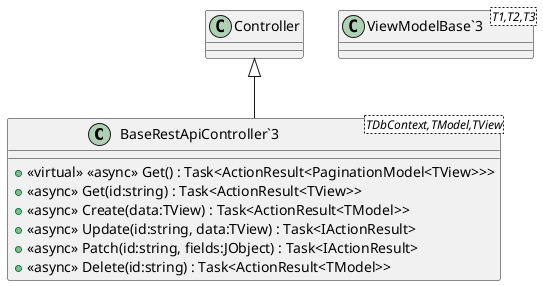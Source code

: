 @startuml
class "BaseRestApiController`3"<TDbContext,TModel,TView> {
    + <<virtual>> <<async>> Get() : Task<ActionResult<PaginationModel<TView>>>
    + <<async>> Get(id:string) : Task<ActionResult<TView>>
    + <<async>> Create(data:TView) : Task<ActionResult<TModel>>
    + <<async>> Update(id:string, data:TView) : Task<IActionResult>
    + <<async>> Patch(id:string, fields:JObject) : Task<IActionResult>
    + <<async>> Delete(id:string) : Task<ActionResult<TModel>>
}
class "ViewModelBase`3"<T1,T2,T3> {
}
Controller <|-- "BaseRestApiController`3"
@enduml
